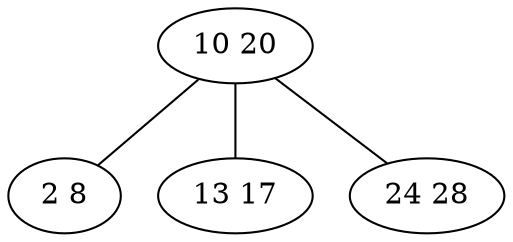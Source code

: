/* The 'dotfile.cpp' file contains some helper functions to generate
   'dot' formatted files that you can use to see exatly what is going
   on in stunning vector graphics. Use GraphViz or any other app that
   is capable of reading .dot files to read this. */

graph btree {
    BT_7fa540d000d0 [label="10 20"];
    BT_7fa540d00130 [label="2 8"];
    BT_7fa540d000d0 -- BT_7fa540d00130;
    BT_7fa540d00180 [label="13 17"];
    BT_7fa540d000d0 -- BT_7fa540d00180;
    BT_7fa540d001d0 [label="24 28"];
    BT_7fa540d000d0 -- BT_7fa540d001d0;
}